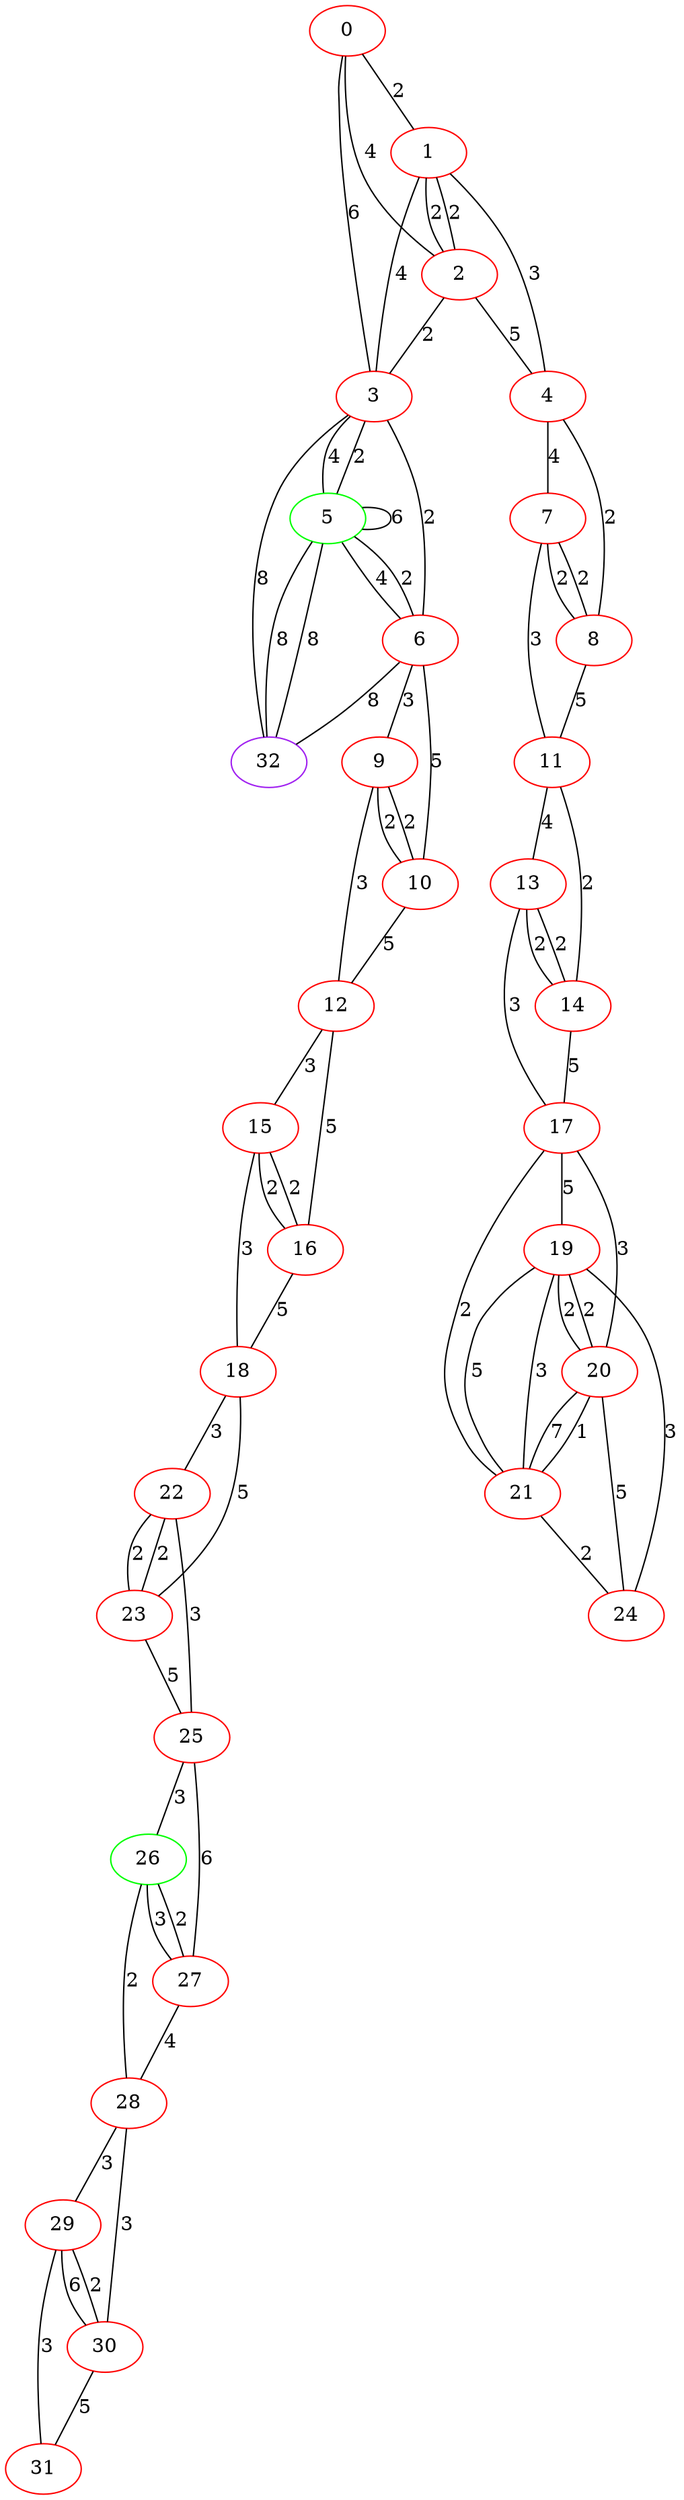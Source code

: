 graph "" {
0 [color=red, weight=1];
1 [color=red, weight=1];
2 [color=red, weight=1];
3 [color=red, weight=1];
4 [color=red, weight=1];
5 [color=green, weight=2];
6 [color=red, weight=1];
7 [color=red, weight=1];
8 [color=red, weight=1];
9 [color=red, weight=1];
10 [color=red, weight=1];
11 [color=red, weight=1];
12 [color=red, weight=1];
13 [color=red, weight=1];
14 [color=red, weight=1];
15 [color=red, weight=1];
16 [color=red, weight=1];
17 [color=red, weight=1];
18 [color=red, weight=1];
19 [color=red, weight=1];
20 [color=red, weight=1];
21 [color=red, weight=1];
22 [color=red, weight=1];
23 [color=red, weight=1];
24 [color=red, weight=1];
25 [color=red, weight=1];
26 [color=green, weight=2];
27 [color=red, weight=1];
28 [color=red, weight=1];
29 [color=red, weight=1];
30 [color=red, weight=1];
31 [color=red, weight=1];
32 [color=purple, weight=4];
0 -- 1  [key=0, label=2];
0 -- 2  [key=0, label=4];
0 -- 3  [key=0, label=6];
1 -- 2  [key=0, label=2];
1 -- 2  [key=1, label=2];
1 -- 3  [key=0, label=4];
1 -- 4  [key=0, label=3];
2 -- 3  [key=0, label=2];
2 -- 4  [key=0, label=5];
3 -- 5  [key=0, label=2];
3 -- 5  [key=1, label=4];
3 -- 6  [key=0, label=2];
3 -- 32  [key=0, label=8];
4 -- 8  [key=0, label=2];
4 -- 7  [key=0, label=4];
5 -- 32  [key=0, label=8];
5 -- 32  [key=1, label=8];
5 -- 5  [key=0, label=6];
5 -- 6  [key=0, label=4];
5 -- 6  [key=1, label=2];
6 -- 32  [key=0, label=8];
6 -- 9  [key=0, label=3];
6 -- 10  [key=0, label=5];
7 -- 8  [key=0, label=2];
7 -- 8  [key=1, label=2];
7 -- 11  [key=0, label=3];
8 -- 11  [key=0, label=5];
9 -- 10  [key=0, label=2];
9 -- 10  [key=1, label=2];
9 -- 12  [key=0, label=3];
10 -- 12  [key=0, label=5];
11 -- 13  [key=0, label=4];
11 -- 14  [key=0, label=2];
12 -- 16  [key=0, label=5];
12 -- 15  [key=0, label=3];
13 -- 17  [key=0, label=3];
13 -- 14  [key=0, label=2];
13 -- 14  [key=1, label=2];
14 -- 17  [key=0, label=5];
15 -- 16  [key=0, label=2];
15 -- 16  [key=1, label=2];
15 -- 18  [key=0, label=3];
16 -- 18  [key=0, label=5];
17 -- 19  [key=0, label=5];
17 -- 20  [key=0, label=3];
17 -- 21  [key=0, label=2];
18 -- 23  [key=0, label=5];
18 -- 22  [key=0, label=3];
19 -- 24  [key=0, label=3];
19 -- 20  [key=0, label=2];
19 -- 20  [key=1, label=2];
19 -- 21  [key=0, label=5];
19 -- 21  [key=1, label=3];
20 -- 24  [key=0, label=5];
20 -- 21  [key=0, label=7];
20 -- 21  [key=1, label=1];
21 -- 24  [key=0, label=2];
22 -- 25  [key=0, label=3];
22 -- 23  [key=0, label=2];
22 -- 23  [key=1, label=2];
23 -- 25  [key=0, label=5];
25 -- 26  [key=0, label=3];
25 -- 27  [key=0, label=6];
26 -- 27  [key=0, label=3];
26 -- 27  [key=1, label=2];
26 -- 28  [key=0, label=2];
27 -- 28  [key=0, label=4];
28 -- 29  [key=0, label=3];
28 -- 30  [key=0, label=3];
29 -- 30  [key=0, label=6];
29 -- 30  [key=1, label=2];
29 -- 31  [key=0, label=3];
30 -- 31  [key=0, label=5];
}
